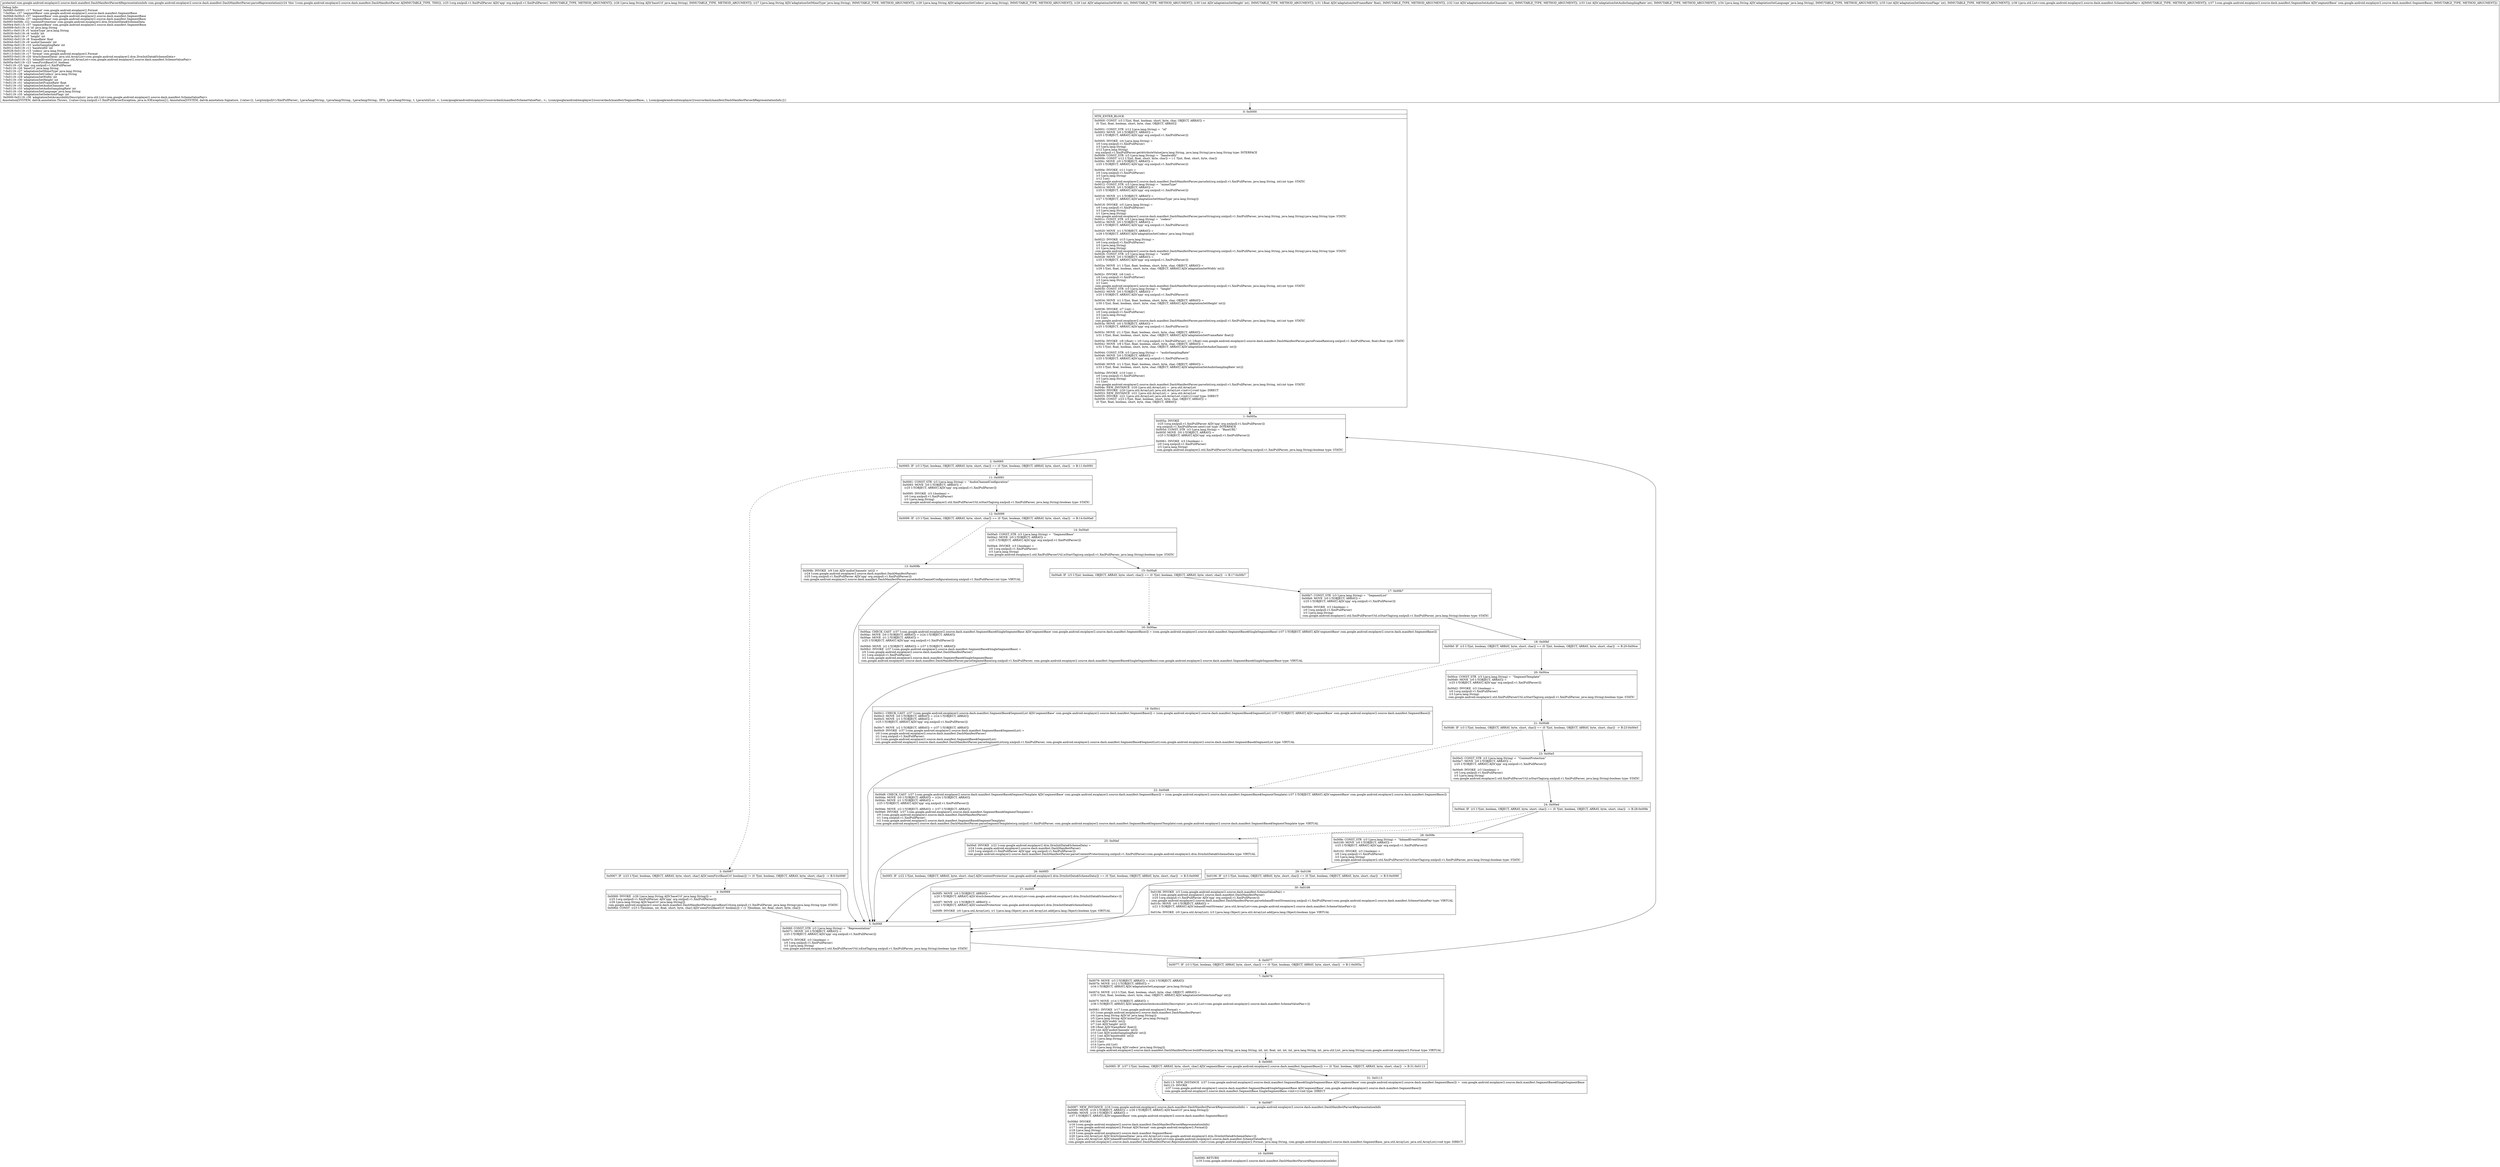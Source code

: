 digraph "CFG forcom.google.android.exoplayer2.source.dash.manifest.DashManifestParser.parseRepresentation(Lorg\/xmlpull\/v1\/XmlPullParser;Ljava\/lang\/String;Ljava\/lang\/String;Ljava\/lang\/String;IIFIILjava\/lang\/String;ILjava\/util\/List;Lcom\/google\/android\/exoplayer2\/source\/dash\/manifest\/SegmentBase;)Lcom\/google\/android\/exoplayer2\/source\/dash\/manifest\/DashManifestParser$RepresentationInfo;" {
Node_0 [shape=record,label="{0\:\ 0x0000|MTH_ENTER_BLOCK\l|0x0000: CONST  (r3 I:?[int, float, boolean, short, byte, char, OBJECT, ARRAY]) = \l  (0 ?[int, float, boolean, short, byte, char, OBJECT, ARRAY])\l \l0x0001: CONST_STR  (r12 I:java.lang.String) =  \"id\" \l0x0003: MOVE  (r0 I:?[OBJECT, ARRAY]) = \l  (r25 I:?[OBJECT, ARRAY] A[D('xpp' org.xmlpull.v1.XmlPullParser)])\l \l0x0005: INVOKE  (r4 I:java.lang.String) = \l  (r0 I:org.xmlpull.v1.XmlPullParser)\l  (r3 I:java.lang.String)\l  (r12 I:java.lang.String)\l org.xmlpull.v1.XmlPullParser.getAttributeValue(java.lang.String, java.lang.String):java.lang.String type: INTERFACE \l0x0009: CONST_STR  (r3 I:java.lang.String) =  \"bandwidth\" \l0x000b: CONST  (r12 I:?[int, float, short, byte, char]) = (\-1 ?[int, float, short, byte, char]) \l0x000c: MOVE  (r0 I:?[OBJECT, ARRAY]) = \l  (r25 I:?[OBJECT, ARRAY] A[D('xpp' org.xmlpull.v1.XmlPullParser)])\l \l0x000e: INVOKE  (r11 I:int) = \l  (r0 I:org.xmlpull.v1.XmlPullParser)\l  (r3 I:java.lang.String)\l  (r12 I:int)\l com.google.android.exoplayer2.source.dash.manifest.DashManifestParser.parseInt(org.xmlpull.v1.XmlPullParser, java.lang.String, int):int type: STATIC \l0x0012: CONST_STR  (r3 I:java.lang.String) =  \"mimeType\" \l0x0014: MOVE  (r0 I:?[OBJECT, ARRAY]) = \l  (r25 I:?[OBJECT, ARRAY] A[D('xpp' org.xmlpull.v1.XmlPullParser)])\l \l0x0016: MOVE  (r1 I:?[OBJECT, ARRAY]) = \l  (r27 I:?[OBJECT, ARRAY] A[D('adaptationSetMimeType' java.lang.String)])\l \l0x0018: INVOKE  (r5 I:java.lang.String) = \l  (r0 I:org.xmlpull.v1.XmlPullParser)\l  (r3 I:java.lang.String)\l  (r1 I:java.lang.String)\l com.google.android.exoplayer2.source.dash.manifest.DashManifestParser.parseString(org.xmlpull.v1.XmlPullParser, java.lang.String, java.lang.String):java.lang.String type: STATIC \l0x001c: CONST_STR  (r3 I:java.lang.String) =  \"codecs\" \l0x001e: MOVE  (r0 I:?[OBJECT, ARRAY]) = \l  (r25 I:?[OBJECT, ARRAY] A[D('xpp' org.xmlpull.v1.XmlPullParser)])\l \l0x0020: MOVE  (r1 I:?[OBJECT, ARRAY]) = \l  (r28 I:?[OBJECT, ARRAY] A[D('adaptationSetCodecs' java.lang.String)])\l \l0x0022: INVOKE  (r15 I:java.lang.String) = \l  (r0 I:org.xmlpull.v1.XmlPullParser)\l  (r3 I:java.lang.String)\l  (r1 I:java.lang.String)\l com.google.android.exoplayer2.source.dash.manifest.DashManifestParser.parseString(org.xmlpull.v1.XmlPullParser, java.lang.String, java.lang.String):java.lang.String type: STATIC \l0x0026: CONST_STR  (r3 I:java.lang.String) =  \"width\" \l0x0028: MOVE  (r0 I:?[OBJECT, ARRAY]) = \l  (r25 I:?[OBJECT, ARRAY] A[D('xpp' org.xmlpull.v1.XmlPullParser)])\l \l0x002a: MOVE  (r1 I:?[int, float, boolean, short, byte, char, OBJECT, ARRAY]) = \l  (r29 I:?[int, float, boolean, short, byte, char, OBJECT, ARRAY] A[D('adaptationSetWidth' int)])\l \l0x002c: INVOKE  (r6 I:int) = \l  (r0 I:org.xmlpull.v1.XmlPullParser)\l  (r3 I:java.lang.String)\l  (r1 I:int)\l com.google.android.exoplayer2.source.dash.manifest.DashManifestParser.parseInt(org.xmlpull.v1.XmlPullParser, java.lang.String, int):int type: STATIC \l0x0030: CONST_STR  (r3 I:java.lang.String) =  \"height\" \l0x0032: MOVE  (r0 I:?[OBJECT, ARRAY]) = \l  (r25 I:?[OBJECT, ARRAY] A[D('xpp' org.xmlpull.v1.XmlPullParser)])\l \l0x0034: MOVE  (r1 I:?[int, float, boolean, short, byte, char, OBJECT, ARRAY]) = \l  (r30 I:?[int, float, boolean, short, byte, char, OBJECT, ARRAY] A[D('adaptationSetHeight' int)])\l \l0x0036: INVOKE  (r7 I:int) = \l  (r0 I:org.xmlpull.v1.XmlPullParser)\l  (r3 I:java.lang.String)\l  (r1 I:int)\l com.google.android.exoplayer2.source.dash.manifest.DashManifestParser.parseInt(org.xmlpull.v1.XmlPullParser, java.lang.String, int):int type: STATIC \l0x003a: MOVE  (r0 I:?[OBJECT, ARRAY]) = \l  (r25 I:?[OBJECT, ARRAY] A[D('xpp' org.xmlpull.v1.XmlPullParser)])\l \l0x003c: MOVE  (r1 I:?[int, float, boolean, short, byte, char, OBJECT, ARRAY]) = \l  (r31 I:?[int, float, boolean, short, byte, char, OBJECT, ARRAY] A[D('adaptationSetFrameRate' float)])\l \l0x003e: INVOKE  (r8 I:float) = (r0 I:org.xmlpull.v1.XmlPullParser), (r1 I:float) com.google.android.exoplayer2.source.dash.manifest.DashManifestParser.parseFrameRate(org.xmlpull.v1.XmlPullParser, float):float type: STATIC \l0x0042: MOVE  (r9 I:?[int, float, boolean, short, byte, char, OBJECT, ARRAY]) = \l  (r32 I:?[int, float, boolean, short, byte, char, OBJECT, ARRAY] A[D('adaptationSetAudioChannels' int)])\l \l0x0044: CONST_STR  (r3 I:java.lang.String) =  \"audioSamplingRate\" \l0x0046: MOVE  (r0 I:?[OBJECT, ARRAY]) = \l  (r25 I:?[OBJECT, ARRAY] A[D('xpp' org.xmlpull.v1.XmlPullParser)])\l \l0x0048: MOVE  (r1 I:?[int, float, boolean, short, byte, char, OBJECT, ARRAY]) = \l  (r33 I:?[int, float, boolean, short, byte, char, OBJECT, ARRAY] A[D('adaptationSetAudioSamplingRate' int)])\l \l0x004a: INVOKE  (r10 I:int) = \l  (r0 I:org.xmlpull.v1.XmlPullParser)\l  (r3 I:java.lang.String)\l  (r1 I:int)\l com.google.android.exoplayer2.source.dash.manifest.DashManifestParser.parseInt(org.xmlpull.v1.XmlPullParser, java.lang.String, int):int type: STATIC \l0x004e: NEW_INSTANCE  (r20 I:java.util.ArrayList) =  java.util.ArrayList \l0x0050: INVOKE  (r20 I:java.util.ArrayList) java.util.ArrayList.\<init\>():void type: DIRECT \l0x0053: NEW_INSTANCE  (r21 I:java.util.ArrayList) =  java.util.ArrayList \l0x0055: INVOKE  (r21 I:java.util.ArrayList) java.util.ArrayList.\<init\>():void type: DIRECT \l0x0058: CONST  (r23 I:?[int, float, boolean, short, byte, char, OBJECT, ARRAY]) = \l  (0 ?[int, float, boolean, short, byte, char, OBJECT, ARRAY])\l \l}"];
Node_1 [shape=record,label="{1\:\ 0x005a|0x005a: INVOKE  \l  (r25 I:org.xmlpull.v1.XmlPullParser A[D('xpp' org.xmlpull.v1.XmlPullParser)])\l org.xmlpull.v1.XmlPullParser.next():int type: INTERFACE \l0x005d: CONST_STR  (r3 I:java.lang.String) =  \"BaseURL\" \l0x005f: MOVE  (r0 I:?[OBJECT, ARRAY]) = \l  (r25 I:?[OBJECT, ARRAY] A[D('xpp' org.xmlpull.v1.XmlPullParser)])\l \l0x0061: INVOKE  (r3 I:boolean) = \l  (r0 I:org.xmlpull.v1.XmlPullParser)\l  (r3 I:java.lang.String)\l com.google.android.exoplayer2.util.XmlPullParserUtil.isStartTag(org.xmlpull.v1.XmlPullParser, java.lang.String):boolean type: STATIC \l}"];
Node_2 [shape=record,label="{2\:\ 0x0065|0x0065: IF  (r3 I:?[int, boolean, OBJECT, ARRAY, byte, short, char]) == (0 ?[int, boolean, OBJECT, ARRAY, byte, short, char])  \-\> B:11:0x0091 \l}"];
Node_3 [shape=record,label="{3\:\ 0x0067|0x0067: IF  (r23 I:?[int, boolean, OBJECT, ARRAY, byte, short, char] A[D('seenFirstBaseUrl' boolean)]) != (0 ?[int, boolean, OBJECT, ARRAY, byte, short, char])  \-\> B:5:0x006f \l}"];
Node_4 [shape=record,label="{4\:\ 0x0069|0x0069: INVOKE  (r26 I:java.lang.String A[D('baseUrl' java.lang.String)]) = \l  (r25 I:org.xmlpull.v1.XmlPullParser A[D('xpp' org.xmlpull.v1.XmlPullParser)])\l  (r26 I:java.lang.String A[D('baseUrl' java.lang.String)])\l com.google.android.exoplayer2.source.dash.manifest.DashManifestParser.parseBaseUrl(org.xmlpull.v1.XmlPullParser, java.lang.String):java.lang.String type: STATIC \l0x006d: CONST  (r23 I:?[boolean, int, float, short, byte, char] A[D('seenFirstBaseUrl' boolean)]) = (1 ?[boolean, int, float, short, byte, char]) \l}"];
Node_5 [shape=record,label="{5\:\ 0x006f|0x006f: CONST_STR  (r3 I:java.lang.String) =  \"Representation\" \l0x0071: MOVE  (r0 I:?[OBJECT, ARRAY]) = \l  (r25 I:?[OBJECT, ARRAY] A[D('xpp' org.xmlpull.v1.XmlPullParser)])\l \l0x0073: INVOKE  (r3 I:boolean) = \l  (r0 I:org.xmlpull.v1.XmlPullParser)\l  (r3 I:java.lang.String)\l com.google.android.exoplayer2.util.XmlPullParserUtil.isEndTag(org.xmlpull.v1.XmlPullParser, java.lang.String):boolean type: STATIC \l}"];
Node_6 [shape=record,label="{6\:\ 0x0077|0x0077: IF  (r3 I:?[int, boolean, OBJECT, ARRAY, byte, short, char]) == (0 ?[int, boolean, OBJECT, ARRAY, byte, short, char])  \-\> B:1:0x005a \l}"];
Node_7 [shape=record,label="{7\:\ 0x0079|0x0079: MOVE  (r3 I:?[OBJECT, ARRAY]) = (r24 I:?[OBJECT, ARRAY]) \l0x007b: MOVE  (r12 I:?[OBJECT, ARRAY]) = \l  (r34 I:?[OBJECT, ARRAY] A[D('adaptationSetLanguage' java.lang.String)])\l \l0x007d: MOVE  (r13 I:?[int, float, boolean, short, byte, char, OBJECT, ARRAY]) = \l  (r35 I:?[int, float, boolean, short, byte, char, OBJECT, ARRAY] A[D('adaptationSetSelectionFlags' int)])\l \l0x007f: MOVE  (r14 I:?[OBJECT, ARRAY]) = \l  (r36 I:?[OBJECT, ARRAY] A[D('adaptationSetAccessibilityDescriptors' java.util.List\<com.google.android.exoplayer2.source.dash.manifest.SchemeValuePair\>)])\l \l0x0081: INVOKE  (r17 I:com.google.android.exoplayer2.Format) = \l  (r3 I:com.google.android.exoplayer2.source.dash.manifest.DashManifestParser)\l  (r4 I:java.lang.String A[D('id' java.lang.String)])\l  (r5 I:java.lang.String A[D('mimeType' java.lang.String)])\l  (r6 I:int A[D('width' int)])\l  (r7 I:int A[D('height' int)])\l  (r8 I:float A[D('frameRate' float)])\l  (r9 I:int A[D('audioChannels' int)])\l  (r10 I:int A[D('audioSamplingRate' int)])\l  (r11 I:int A[D('bandwidth' int)])\l  (r12 I:java.lang.String)\l  (r13 I:int)\l  (r14 I:java.util.List)\l  (r15 I:java.lang.String A[D('codecs' java.lang.String)])\l com.google.android.exoplayer2.source.dash.manifest.DashManifestParser.buildFormat(java.lang.String, java.lang.String, int, int, float, int, int, int, java.lang.String, int, java.util.List, java.lang.String):com.google.android.exoplayer2.Format type: VIRTUAL \l}"];
Node_8 [shape=record,label="{8\:\ 0x0085|0x0085: IF  (r37 I:?[int, boolean, OBJECT, ARRAY, byte, short, char] A[D('segmentBase' com.google.android.exoplayer2.source.dash.manifest.SegmentBase)]) == (0 ?[int, boolean, OBJECT, ARRAY, byte, short, char])  \-\> B:31:0x0113 \l}"];
Node_9 [shape=record,label="{9\:\ 0x0087|0x0087: NEW_INSTANCE  (r16 I:com.google.android.exoplayer2.source.dash.manifest.DashManifestParser$RepresentationInfo) =  com.google.android.exoplayer2.source.dash.manifest.DashManifestParser$RepresentationInfo \l0x0089: MOVE  (r18 I:?[OBJECT, ARRAY]) = (r26 I:?[OBJECT, ARRAY] A[D('baseUrl' java.lang.String)]) \l0x008b: MOVE  (r19 I:?[OBJECT, ARRAY]) = \l  (r37 I:?[OBJECT, ARRAY] A[D('segmentBase' com.google.android.exoplayer2.source.dash.manifest.SegmentBase)])\l \l0x008d: INVOKE  \l  (r16 I:com.google.android.exoplayer2.source.dash.manifest.DashManifestParser$RepresentationInfo)\l  (r17 I:com.google.android.exoplayer2.Format A[D('format' com.google.android.exoplayer2.Format)])\l  (r18 I:java.lang.String)\l  (r19 I:com.google.android.exoplayer2.source.dash.manifest.SegmentBase)\l  (r20 I:java.util.ArrayList A[D('drmSchemeDatas' java.util.ArrayList\<com.google.android.exoplayer2.drm.DrmInitData$SchemeData\>)])\l  (r21 I:java.util.ArrayList A[D('inbandEventStreams' java.util.ArrayList\<com.google.android.exoplayer2.source.dash.manifest.SchemeValuePair\>)])\l com.google.android.exoplayer2.source.dash.manifest.DashManifestParser.RepresentationInfo.\<init\>(com.google.android.exoplayer2.Format, java.lang.String, com.google.android.exoplayer2.source.dash.manifest.SegmentBase, java.util.ArrayList, java.util.ArrayList):void type: DIRECT \l}"];
Node_10 [shape=record,label="{10\:\ 0x0090|0x0090: RETURN  \l  (r16 I:com.google.android.exoplayer2.source.dash.manifest.DashManifestParser$RepresentationInfo)\l \l}"];
Node_11 [shape=record,label="{11\:\ 0x0091|0x0091: CONST_STR  (r3 I:java.lang.String) =  \"AudioChannelConfiguration\" \l0x0093: MOVE  (r0 I:?[OBJECT, ARRAY]) = \l  (r25 I:?[OBJECT, ARRAY] A[D('xpp' org.xmlpull.v1.XmlPullParser)])\l \l0x0095: INVOKE  (r3 I:boolean) = \l  (r0 I:org.xmlpull.v1.XmlPullParser)\l  (r3 I:java.lang.String)\l com.google.android.exoplayer2.util.XmlPullParserUtil.isStartTag(org.xmlpull.v1.XmlPullParser, java.lang.String):boolean type: STATIC \l}"];
Node_12 [shape=record,label="{12\:\ 0x0099|0x0099: IF  (r3 I:?[int, boolean, OBJECT, ARRAY, byte, short, char]) == (0 ?[int, boolean, OBJECT, ARRAY, byte, short, char])  \-\> B:14:0x00a0 \l}"];
Node_13 [shape=record,label="{13\:\ 0x009b|0x009b: INVOKE  (r9 I:int A[D('audioChannels' int)]) = \l  (r24 I:com.google.android.exoplayer2.source.dash.manifest.DashManifestParser)\l  (r25 I:org.xmlpull.v1.XmlPullParser A[D('xpp' org.xmlpull.v1.XmlPullParser)])\l com.google.android.exoplayer2.source.dash.manifest.DashManifestParser.parseAudioChannelConfiguration(org.xmlpull.v1.XmlPullParser):int type: VIRTUAL \l}"];
Node_14 [shape=record,label="{14\:\ 0x00a0|0x00a0: CONST_STR  (r3 I:java.lang.String) =  \"SegmentBase\" \l0x00a2: MOVE  (r0 I:?[OBJECT, ARRAY]) = \l  (r25 I:?[OBJECT, ARRAY] A[D('xpp' org.xmlpull.v1.XmlPullParser)])\l \l0x00a4: INVOKE  (r3 I:boolean) = \l  (r0 I:org.xmlpull.v1.XmlPullParser)\l  (r3 I:java.lang.String)\l com.google.android.exoplayer2.util.XmlPullParserUtil.isStartTag(org.xmlpull.v1.XmlPullParser, java.lang.String):boolean type: STATIC \l}"];
Node_15 [shape=record,label="{15\:\ 0x00a8|0x00a8: IF  (r3 I:?[int, boolean, OBJECT, ARRAY, byte, short, char]) == (0 ?[int, boolean, OBJECT, ARRAY, byte, short, char])  \-\> B:17:0x00b7 \l}"];
Node_16 [shape=record,label="{16\:\ 0x00aa|0x00aa: CHECK_CAST  (r37 I:com.google.android.exoplayer2.source.dash.manifest.SegmentBase$SingleSegmentBase A[D('segmentBase' com.google.android.exoplayer2.source.dash.manifest.SegmentBase)]) = (com.google.android.exoplayer2.source.dash.manifest.SegmentBase$SingleSegmentBase) (r37 I:?[OBJECT, ARRAY] A[D('segmentBase' com.google.android.exoplayer2.source.dash.manifest.SegmentBase)]) \l0x00ac: MOVE  (r0 I:?[OBJECT, ARRAY]) = (r24 I:?[OBJECT, ARRAY]) \l0x00ae: MOVE  (r1 I:?[OBJECT, ARRAY]) = \l  (r25 I:?[OBJECT, ARRAY] A[D('xpp' org.xmlpull.v1.XmlPullParser)])\l \l0x00b0: MOVE  (r2 I:?[OBJECT, ARRAY]) = (r37 I:?[OBJECT, ARRAY]) \l0x00b2: INVOKE  (r37 I:com.google.android.exoplayer2.source.dash.manifest.SegmentBase$SingleSegmentBase) = \l  (r0 I:com.google.android.exoplayer2.source.dash.manifest.DashManifestParser)\l  (r1 I:org.xmlpull.v1.XmlPullParser)\l  (r2 I:com.google.android.exoplayer2.source.dash.manifest.SegmentBase$SingleSegmentBase)\l com.google.android.exoplayer2.source.dash.manifest.DashManifestParser.parseSegmentBase(org.xmlpull.v1.XmlPullParser, com.google.android.exoplayer2.source.dash.manifest.SegmentBase$SingleSegmentBase):com.google.android.exoplayer2.source.dash.manifest.SegmentBase$SingleSegmentBase type: VIRTUAL \l}"];
Node_17 [shape=record,label="{17\:\ 0x00b7|0x00b7: CONST_STR  (r3 I:java.lang.String) =  \"SegmentList\" \l0x00b9: MOVE  (r0 I:?[OBJECT, ARRAY]) = \l  (r25 I:?[OBJECT, ARRAY] A[D('xpp' org.xmlpull.v1.XmlPullParser)])\l \l0x00bb: INVOKE  (r3 I:boolean) = \l  (r0 I:org.xmlpull.v1.XmlPullParser)\l  (r3 I:java.lang.String)\l com.google.android.exoplayer2.util.XmlPullParserUtil.isStartTag(org.xmlpull.v1.XmlPullParser, java.lang.String):boolean type: STATIC \l}"];
Node_18 [shape=record,label="{18\:\ 0x00bf|0x00bf: IF  (r3 I:?[int, boolean, OBJECT, ARRAY, byte, short, char]) == (0 ?[int, boolean, OBJECT, ARRAY, byte, short, char])  \-\> B:20:0x00ce \l}"];
Node_19 [shape=record,label="{19\:\ 0x00c1|0x00c1: CHECK_CAST  (r37 I:com.google.android.exoplayer2.source.dash.manifest.SegmentBase$SegmentList A[D('segmentBase' com.google.android.exoplayer2.source.dash.manifest.SegmentBase)]) = (com.google.android.exoplayer2.source.dash.manifest.SegmentBase$SegmentList) (r37 I:?[OBJECT, ARRAY] A[D('segmentBase' com.google.android.exoplayer2.source.dash.manifest.SegmentBase)]) \l0x00c3: MOVE  (r0 I:?[OBJECT, ARRAY]) = (r24 I:?[OBJECT, ARRAY]) \l0x00c5: MOVE  (r1 I:?[OBJECT, ARRAY]) = \l  (r25 I:?[OBJECT, ARRAY] A[D('xpp' org.xmlpull.v1.XmlPullParser)])\l \l0x00c7: MOVE  (r2 I:?[OBJECT, ARRAY]) = (r37 I:?[OBJECT, ARRAY]) \l0x00c9: INVOKE  (r37 I:com.google.android.exoplayer2.source.dash.manifest.SegmentBase$SegmentList) = \l  (r0 I:com.google.android.exoplayer2.source.dash.manifest.DashManifestParser)\l  (r1 I:org.xmlpull.v1.XmlPullParser)\l  (r2 I:com.google.android.exoplayer2.source.dash.manifest.SegmentBase$SegmentList)\l com.google.android.exoplayer2.source.dash.manifest.DashManifestParser.parseSegmentList(org.xmlpull.v1.XmlPullParser, com.google.android.exoplayer2.source.dash.manifest.SegmentBase$SegmentList):com.google.android.exoplayer2.source.dash.manifest.SegmentBase$SegmentList type: VIRTUAL \l}"];
Node_20 [shape=record,label="{20\:\ 0x00ce|0x00ce: CONST_STR  (r3 I:java.lang.String) =  \"SegmentTemplate\" \l0x00d0: MOVE  (r0 I:?[OBJECT, ARRAY]) = \l  (r25 I:?[OBJECT, ARRAY] A[D('xpp' org.xmlpull.v1.XmlPullParser)])\l \l0x00d2: INVOKE  (r3 I:boolean) = \l  (r0 I:org.xmlpull.v1.XmlPullParser)\l  (r3 I:java.lang.String)\l com.google.android.exoplayer2.util.XmlPullParserUtil.isStartTag(org.xmlpull.v1.XmlPullParser, java.lang.String):boolean type: STATIC \l}"];
Node_21 [shape=record,label="{21\:\ 0x00d6|0x00d6: IF  (r3 I:?[int, boolean, OBJECT, ARRAY, byte, short, char]) == (0 ?[int, boolean, OBJECT, ARRAY, byte, short, char])  \-\> B:23:0x00e5 \l}"];
Node_22 [shape=record,label="{22\:\ 0x00d8|0x00d8: CHECK_CAST  (r37 I:com.google.android.exoplayer2.source.dash.manifest.SegmentBase$SegmentTemplate A[D('segmentBase' com.google.android.exoplayer2.source.dash.manifest.SegmentBase)]) = (com.google.android.exoplayer2.source.dash.manifest.SegmentBase$SegmentTemplate) (r37 I:?[OBJECT, ARRAY] A[D('segmentBase' com.google.android.exoplayer2.source.dash.manifest.SegmentBase)]) \l0x00da: MOVE  (r0 I:?[OBJECT, ARRAY]) = (r24 I:?[OBJECT, ARRAY]) \l0x00dc: MOVE  (r1 I:?[OBJECT, ARRAY]) = \l  (r25 I:?[OBJECT, ARRAY] A[D('xpp' org.xmlpull.v1.XmlPullParser)])\l \l0x00de: MOVE  (r2 I:?[OBJECT, ARRAY]) = (r37 I:?[OBJECT, ARRAY]) \l0x00e0: INVOKE  (r37 I:com.google.android.exoplayer2.source.dash.manifest.SegmentBase$SegmentTemplate) = \l  (r0 I:com.google.android.exoplayer2.source.dash.manifest.DashManifestParser)\l  (r1 I:org.xmlpull.v1.XmlPullParser)\l  (r2 I:com.google.android.exoplayer2.source.dash.manifest.SegmentBase$SegmentTemplate)\l com.google.android.exoplayer2.source.dash.manifest.DashManifestParser.parseSegmentTemplate(org.xmlpull.v1.XmlPullParser, com.google.android.exoplayer2.source.dash.manifest.SegmentBase$SegmentTemplate):com.google.android.exoplayer2.source.dash.manifest.SegmentBase$SegmentTemplate type: VIRTUAL \l}"];
Node_23 [shape=record,label="{23\:\ 0x00e5|0x00e5: CONST_STR  (r3 I:java.lang.String) =  \"ContentProtection\" \l0x00e7: MOVE  (r0 I:?[OBJECT, ARRAY]) = \l  (r25 I:?[OBJECT, ARRAY] A[D('xpp' org.xmlpull.v1.XmlPullParser)])\l \l0x00e9: INVOKE  (r3 I:boolean) = \l  (r0 I:org.xmlpull.v1.XmlPullParser)\l  (r3 I:java.lang.String)\l com.google.android.exoplayer2.util.XmlPullParserUtil.isStartTag(org.xmlpull.v1.XmlPullParser, java.lang.String):boolean type: STATIC \l}"];
Node_24 [shape=record,label="{24\:\ 0x00ed|0x00ed: IF  (r3 I:?[int, boolean, OBJECT, ARRAY, byte, short, char]) == (0 ?[int, boolean, OBJECT, ARRAY, byte, short, char])  \-\> B:28:0x00fe \l}"];
Node_25 [shape=record,label="{25\:\ 0x00ef|0x00ef: INVOKE  (r22 I:com.google.android.exoplayer2.drm.DrmInitData$SchemeData) = \l  (r24 I:com.google.android.exoplayer2.source.dash.manifest.DashManifestParser)\l  (r25 I:org.xmlpull.v1.XmlPullParser A[D('xpp' org.xmlpull.v1.XmlPullParser)])\l com.google.android.exoplayer2.source.dash.manifest.DashManifestParser.parseContentProtection(org.xmlpull.v1.XmlPullParser):com.google.android.exoplayer2.drm.DrmInitData$SchemeData type: VIRTUAL \l}"];
Node_26 [shape=record,label="{26\:\ 0x00f3|0x00f3: IF  (r22 I:?[int, boolean, OBJECT, ARRAY, byte, short, char] A[D('contentProtection' com.google.android.exoplayer2.drm.DrmInitData$SchemeData)]) == (0 ?[int, boolean, OBJECT, ARRAY, byte, short, char])  \-\> B:5:0x006f \l}"];
Node_27 [shape=record,label="{27\:\ 0x00f5|0x00f5: MOVE  (r0 I:?[OBJECT, ARRAY]) = \l  (r20 I:?[OBJECT, ARRAY] A[D('drmSchemeDatas' java.util.ArrayList\<com.google.android.exoplayer2.drm.DrmInitData$SchemeData\>)])\l \l0x00f7: MOVE  (r1 I:?[OBJECT, ARRAY]) = \l  (r22 I:?[OBJECT, ARRAY] A[D('contentProtection' com.google.android.exoplayer2.drm.DrmInitData$SchemeData)])\l \l0x00f9: INVOKE  (r0 I:java.util.ArrayList), (r1 I:java.lang.Object) java.util.ArrayList.add(java.lang.Object):boolean type: VIRTUAL \l}"];
Node_28 [shape=record,label="{28\:\ 0x00fe|0x00fe: CONST_STR  (r3 I:java.lang.String) =  \"InbandEventStream\" \l0x0100: MOVE  (r0 I:?[OBJECT, ARRAY]) = \l  (r25 I:?[OBJECT, ARRAY] A[D('xpp' org.xmlpull.v1.XmlPullParser)])\l \l0x0102: INVOKE  (r3 I:boolean) = \l  (r0 I:org.xmlpull.v1.XmlPullParser)\l  (r3 I:java.lang.String)\l com.google.android.exoplayer2.util.XmlPullParserUtil.isStartTag(org.xmlpull.v1.XmlPullParser, java.lang.String):boolean type: STATIC \l}"];
Node_29 [shape=record,label="{29\:\ 0x0106|0x0106: IF  (r3 I:?[int, boolean, OBJECT, ARRAY, byte, short, char]) == (0 ?[int, boolean, OBJECT, ARRAY, byte, short, char])  \-\> B:5:0x006f \l}"];
Node_30 [shape=record,label="{30\:\ 0x0108|0x0108: INVOKE  (r3 I:com.google.android.exoplayer2.source.dash.manifest.SchemeValuePair) = \l  (r24 I:com.google.android.exoplayer2.source.dash.manifest.DashManifestParser)\l  (r25 I:org.xmlpull.v1.XmlPullParser A[D('xpp' org.xmlpull.v1.XmlPullParser)])\l com.google.android.exoplayer2.source.dash.manifest.DashManifestParser.parseInbandEventStream(org.xmlpull.v1.XmlPullParser):com.google.android.exoplayer2.source.dash.manifest.SchemeValuePair type: VIRTUAL \l0x010c: MOVE  (r0 I:?[OBJECT, ARRAY]) = \l  (r21 I:?[OBJECT, ARRAY] A[D('inbandEventStreams' java.util.ArrayList\<com.google.android.exoplayer2.source.dash.manifest.SchemeValuePair\>)])\l \l0x010e: INVOKE  (r0 I:java.util.ArrayList), (r3 I:java.lang.Object) java.util.ArrayList.add(java.lang.Object):boolean type: VIRTUAL \l}"];
Node_31 [shape=record,label="{31\:\ 0x0113|0x0113: NEW_INSTANCE  (r37 I:com.google.android.exoplayer2.source.dash.manifest.SegmentBase$SingleSegmentBase A[D('segmentBase' com.google.android.exoplayer2.source.dash.manifest.SegmentBase)]) =  com.google.android.exoplayer2.source.dash.manifest.SegmentBase$SingleSegmentBase \l0x0115: INVOKE  \l  (r37 I:com.google.android.exoplayer2.source.dash.manifest.SegmentBase$SingleSegmentBase A[D('segmentBase' com.google.android.exoplayer2.source.dash.manifest.SegmentBase)])\l com.google.android.exoplayer2.source.dash.manifest.SegmentBase.SingleSegmentBase.\<init\>():void type: DIRECT \l}"];
MethodNode[shape=record,label="{protected com.google.android.exoplayer2.source.dash.manifest.DashManifestParser$RepresentationInfo com.google.android.exoplayer2.source.dash.manifest.DashManifestParser.parseRepresentation((r24 'this' I:com.google.android.exoplayer2.source.dash.manifest.DashManifestParser A[IMMUTABLE_TYPE, THIS]), (r25 I:org.xmlpull.v1.XmlPullParser A[D('xpp' org.xmlpull.v1.XmlPullParser), IMMUTABLE_TYPE, METHOD_ARGUMENT]), (r26 I:java.lang.String A[D('baseUrl' java.lang.String), IMMUTABLE_TYPE, METHOD_ARGUMENT]), (r27 I:java.lang.String A[D('adaptationSetMimeType' java.lang.String), IMMUTABLE_TYPE, METHOD_ARGUMENT]), (r28 I:java.lang.String A[D('adaptationSetCodecs' java.lang.String), IMMUTABLE_TYPE, METHOD_ARGUMENT]), (r29 I:int A[D('adaptationSetWidth' int), IMMUTABLE_TYPE, METHOD_ARGUMENT]), (r30 I:int A[D('adaptationSetHeight' int), IMMUTABLE_TYPE, METHOD_ARGUMENT]), (r31 I:float A[D('adaptationSetFrameRate' float), IMMUTABLE_TYPE, METHOD_ARGUMENT]), (r32 I:int A[D('adaptationSetAudioChannels' int), IMMUTABLE_TYPE, METHOD_ARGUMENT]), (r33 I:int A[D('adaptationSetAudioSamplingRate' int), IMMUTABLE_TYPE, METHOD_ARGUMENT]), (r34 I:java.lang.String A[D('adaptationSetLanguage' java.lang.String), IMMUTABLE_TYPE, METHOD_ARGUMENT]), (r35 I:int A[D('adaptationSetSelectionFlags' int), IMMUTABLE_TYPE, METHOD_ARGUMENT]), (r36 I:java.util.List\<com.google.android.exoplayer2.source.dash.manifest.SchemeValuePair\> A[IMMUTABLE_TYPE, METHOD_ARGUMENT]), (r37 I:com.google.android.exoplayer2.source.dash.manifest.SegmentBase A[D('segmentBase' com.google.android.exoplayer2.source.dash.manifest.SegmentBase), IMMUTABLE_TYPE, METHOD_ARGUMENT]))  | Debug Info:\l  0x0085\-0x0091: r17 'format' com.google.android.exoplayer2.Format\l  ?\-0x00ac: r37 'segmentBase' com.google.android.exoplayer2.source.dash.manifest.SegmentBase\l  0x00b6\-0x00c3: r37 'segmentBase' com.google.android.exoplayer2.source.dash.manifest.SegmentBase\l  0x00cd\-0x00da: r37 'segmentBase' com.google.android.exoplayer2.source.dash.manifest.SegmentBase\l  0x00f3\-0x00fe: r22 'contentProtection' com.google.android.exoplayer2.drm.DrmInitData$SchemeData\l  0x00e4\-0x0115: r37 'segmentBase' com.google.android.exoplayer2.source.dash.manifest.SegmentBase\l  0x0009\-0x0119: r4 'id' java.lang.String\l  0x001c\-0x0119: r5 'mimeType' java.lang.String\l  0x0030\-0x0119: r6 'width' int\l  0x003a\-0x0119: r7 'height' int\l  0x0042\-0x0119: r8 'frameRate' float\l  0x0044\-0x0119: r9 'audioChannels' int\l  0x004e\-0x0119: r10 'audioSamplingRate' int\l  0x0012\-0x0119: r11 'bandwidth' int\l  0x0026\-0x0119: r15 'codecs' java.lang.String\l  0x0113\-0x0119: r17 'format' com.google.android.exoplayer2.Format\l  0x0053\-0x0119: r20 'drmSchemeDatas' java.util.ArrayList\<com.google.android.exoplayer2.drm.DrmInitData$SchemeData\>\l  0x0058\-0x0119: r21 'inbandEventStreams' java.util.ArrayList\<com.google.android.exoplayer2.source.dash.manifest.SchemeValuePair\>\l  0x005a\-0x0119: r23 'seenFirstBaseUrl' boolean\l  ?\-0x0119: r25 'xpp' org.xmlpull.v1.XmlPullParser\l  ?\-0x0119: r26 'baseUrl' java.lang.String\l  ?\-0x0119: r27 'adaptationSetMimeType' java.lang.String\l  ?\-0x0119: r28 'adaptationSetCodecs' java.lang.String\l  ?\-0x0119: r29 'adaptationSetWidth' int\l  ?\-0x0119: r30 'adaptationSetHeight' int\l  ?\-0x0119: r31 'adaptationSetFrameRate' float\l  ?\-0x0119: r32 'adaptationSetAudioChannels' int\l  ?\-0x0119: r33 'adaptationSetAudioSamplingRate' int\l  ?\-0x0119: r34 'adaptationSetLanguage' java.lang.String\l  ?\-0x0119: r35 'adaptationSetSelectionFlags' int\l  0x0000\-0x0119: r36 'adaptationSetAccessibilityDescriptors' java.util.List\<com.google.android.exoplayer2.source.dash.manifest.SchemeValuePair\>\lAnnotation[SYSTEM, dalvik.annotation.Throws, \{value=[org.xmlpull.v1.XmlPullParserException, java.io.IOException]\}], Annotation[SYSTEM, dalvik.annotation.Signature, \{value=[(, Lorg\/xmlpull\/v1\/XmlPullParser;, Ljava\/lang\/String;, Ljava\/lang\/String;, Ljava\/lang\/String;, IIFII, Ljava\/lang\/String;, I, Ljava\/util\/List, \<, Lcom\/google\/android\/exoplayer2\/source\/dash\/manifest\/SchemeValuePair;, \>;, Lcom\/google\/android\/exoplayer2\/source\/dash\/manifest\/SegmentBase;, ), Lcom\/google\/android\/exoplayer2\/source\/dash\/manifest\/DashManifestParser$RepresentationInfo;]\}]\l}"];
MethodNode -> Node_0;
Node_0 -> Node_1;
Node_1 -> Node_2;
Node_2 -> Node_3[style=dashed];
Node_2 -> Node_11;
Node_3 -> Node_4[style=dashed];
Node_3 -> Node_5;
Node_4 -> Node_5;
Node_5 -> Node_6;
Node_6 -> Node_1;
Node_6 -> Node_7[style=dashed];
Node_7 -> Node_8;
Node_8 -> Node_9[style=dashed];
Node_8 -> Node_31;
Node_9 -> Node_10;
Node_11 -> Node_12;
Node_12 -> Node_13[style=dashed];
Node_12 -> Node_14;
Node_13 -> Node_5;
Node_14 -> Node_15;
Node_15 -> Node_16[style=dashed];
Node_15 -> Node_17;
Node_16 -> Node_5;
Node_17 -> Node_18;
Node_18 -> Node_19[style=dashed];
Node_18 -> Node_20;
Node_19 -> Node_5;
Node_20 -> Node_21;
Node_21 -> Node_22[style=dashed];
Node_21 -> Node_23;
Node_22 -> Node_5;
Node_23 -> Node_24;
Node_24 -> Node_25[style=dashed];
Node_24 -> Node_28;
Node_25 -> Node_26;
Node_26 -> Node_5;
Node_26 -> Node_27[style=dashed];
Node_27 -> Node_5;
Node_28 -> Node_29;
Node_29 -> Node_5;
Node_29 -> Node_30[style=dashed];
Node_30 -> Node_5;
Node_31 -> Node_9;
}

